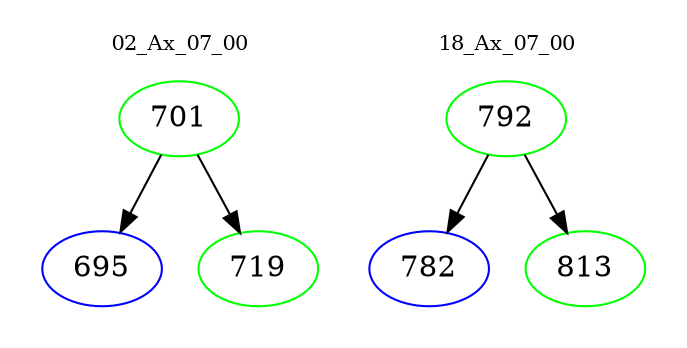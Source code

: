 digraph{
subgraph cluster_0 {
color = white
label = "02_Ax_07_00";
fontsize=10;
T0_701 [label="701", color="green"]
T0_701 -> T0_695 [color="black"]
T0_695 [label="695", color="blue"]
T0_701 -> T0_719 [color="black"]
T0_719 [label="719", color="green"]
}
subgraph cluster_1 {
color = white
label = "18_Ax_07_00";
fontsize=10;
T1_792 [label="792", color="green"]
T1_792 -> T1_782 [color="black"]
T1_782 [label="782", color="blue"]
T1_792 -> T1_813 [color="black"]
T1_813 [label="813", color="green"]
}
}
